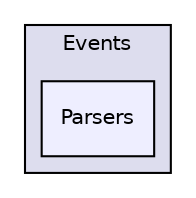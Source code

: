 digraph "Parsers" {
  compound=true
  node [ fontsize="10", fontname="Helvetica"];
  edge [ labelfontsize="10", labelfontname="Helvetica"];
  subgraph clusterdir_f475b029dedc4c82b538a3827ce3c9d6 {
    graph [ bgcolor="#ddddee", pencolor="black", label="Events" fontname="Helvetica", fontsize="10", URL="dir_f475b029dedc4c82b538a3827ce3c9d6.html"]
  dir_b0d899a19d64d3196b5d90656fd5a8d2 [shape=box, label="Parsers", style="filled", fillcolor="#eeeeff", pencolor="black", URL="dir_b0d899a19d64d3196b5d90656fd5a8d2.html"];
  }
}
